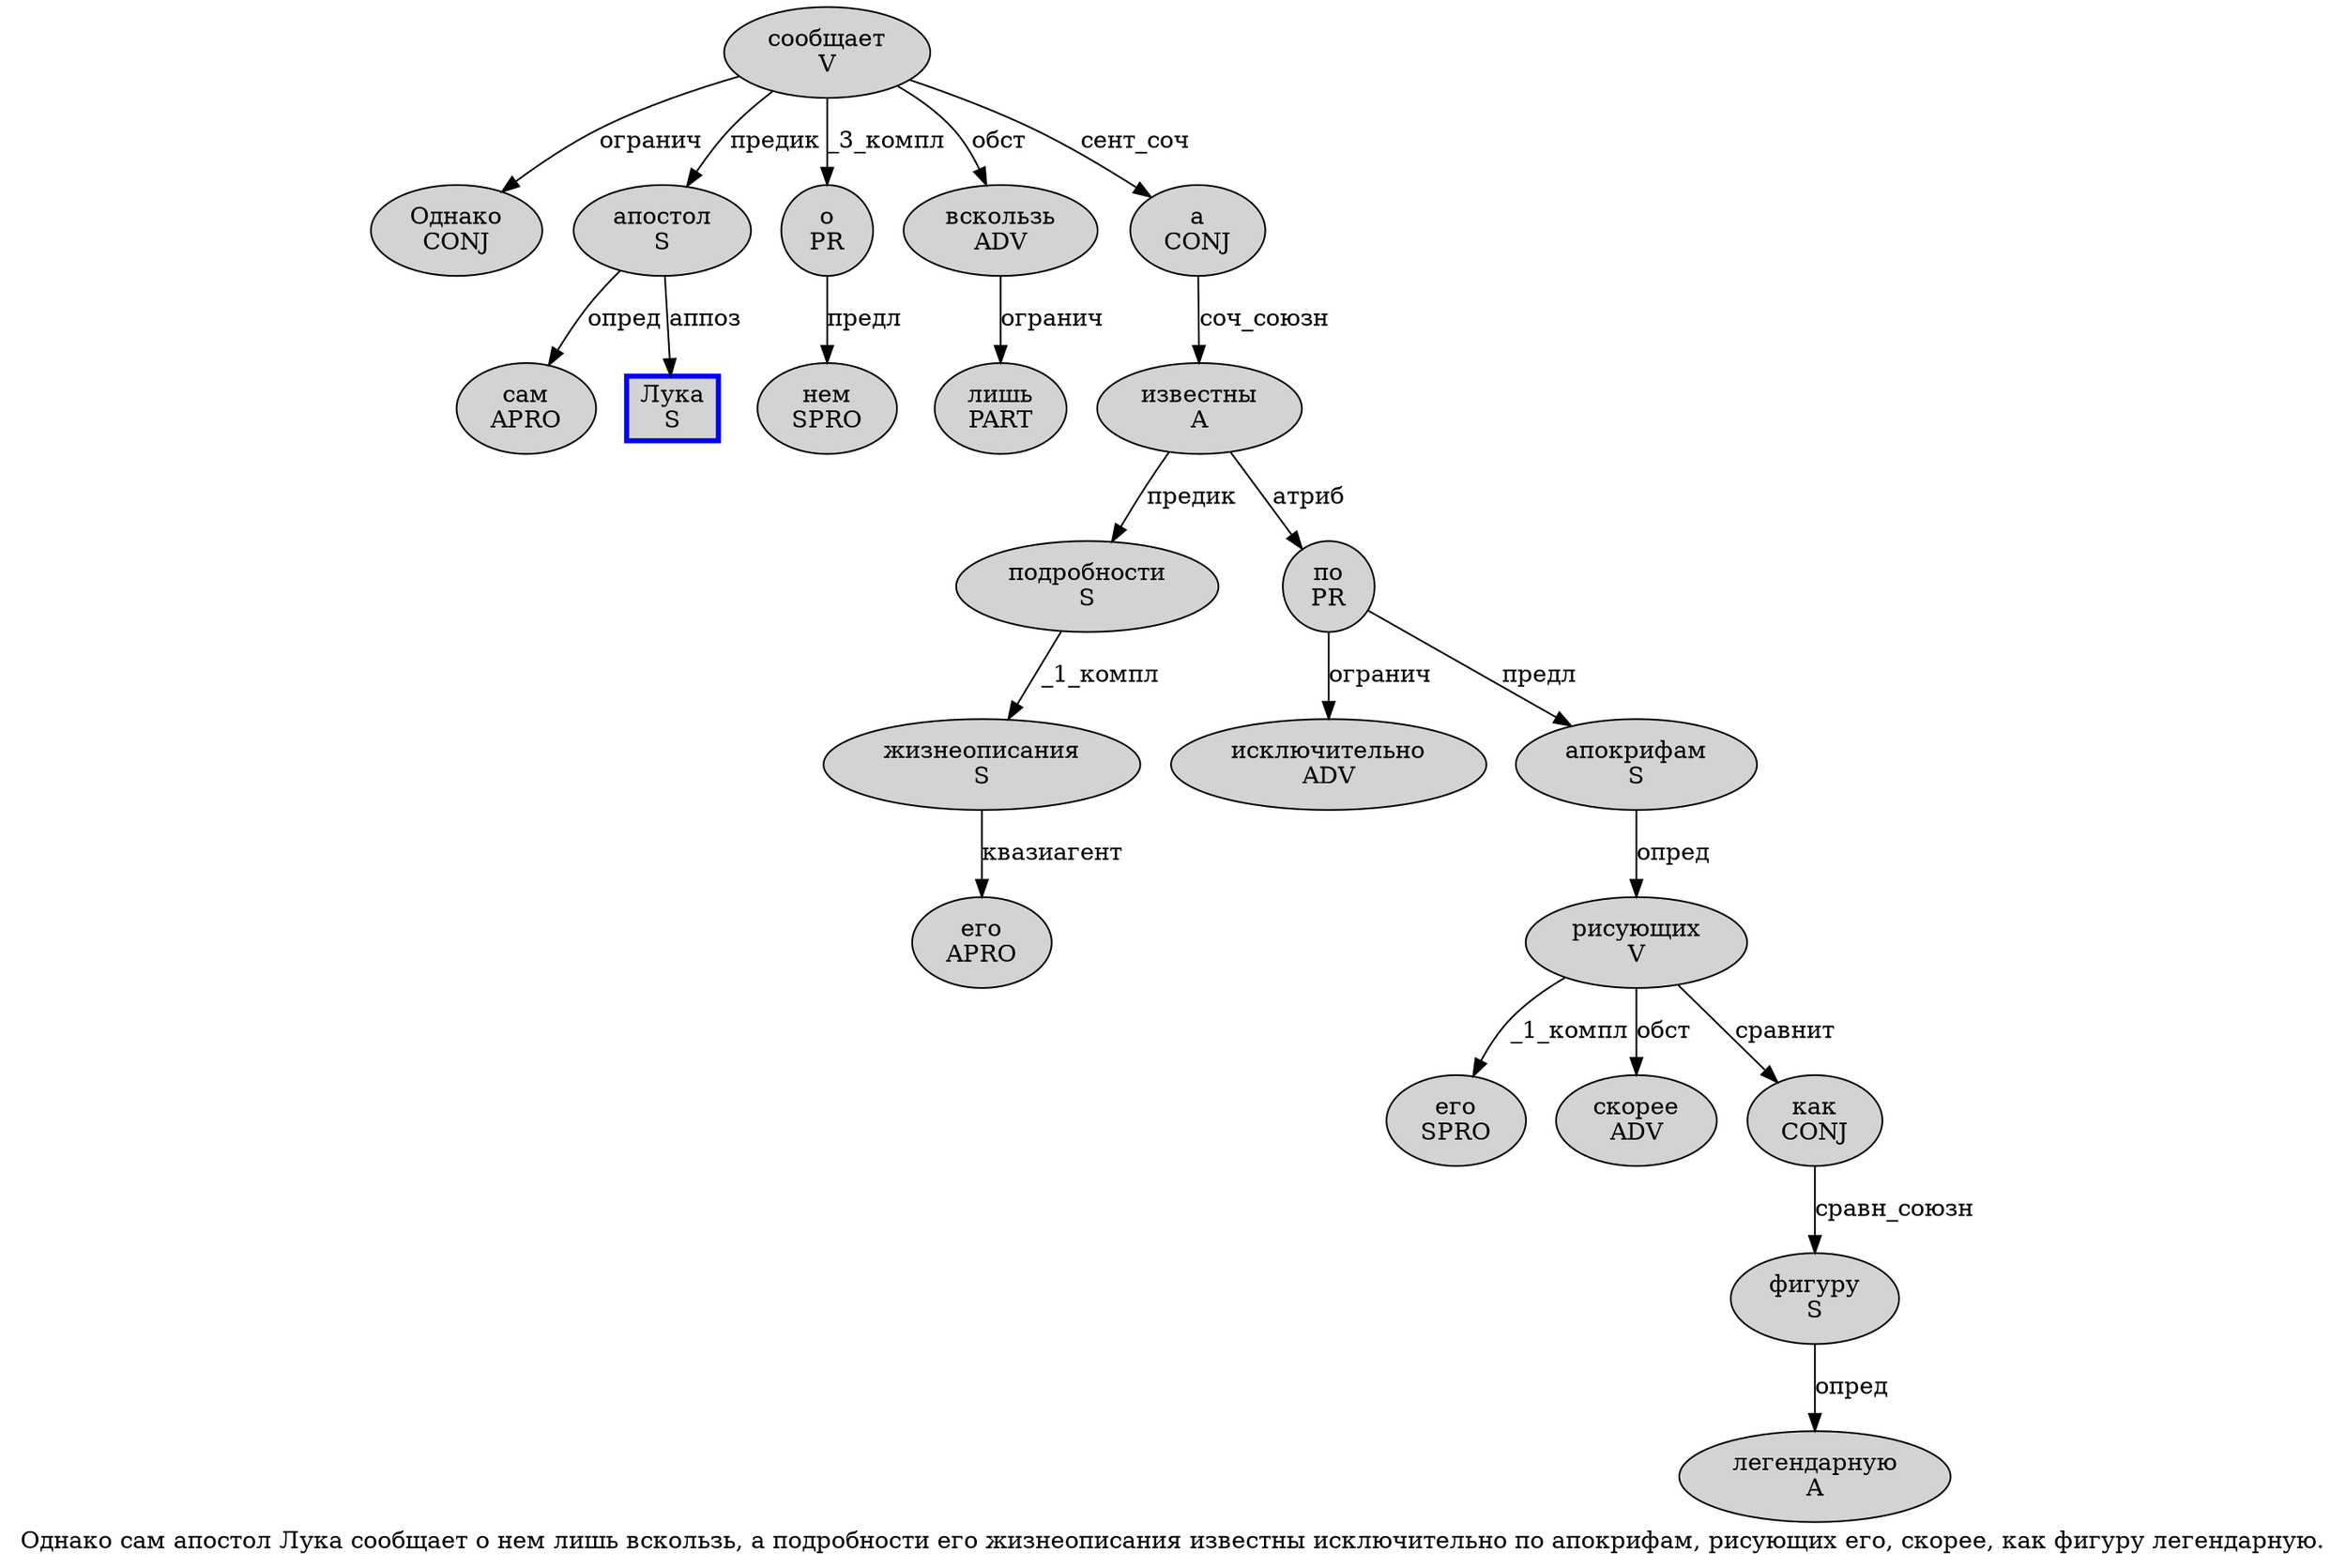 digraph SENTENCE_533 {
	graph [label="Однако сам апостол Лука сообщает о нем лишь вскользь, а подробности его жизнеописания известны исключительно по апокрифам, рисующих его, скорее, как фигуру легендарную."]
	node [style=filled]
		0 [label="Однако
CONJ" color="" fillcolor=lightgray penwidth=1 shape=ellipse]
		1 [label="сам
APRO" color="" fillcolor=lightgray penwidth=1 shape=ellipse]
		2 [label="апостол
S" color="" fillcolor=lightgray penwidth=1 shape=ellipse]
		3 [label="Лука
S" color=blue fillcolor=lightgray penwidth=3 shape=box]
		4 [label="сообщает
V" color="" fillcolor=lightgray penwidth=1 shape=ellipse]
		5 [label="о
PR" color="" fillcolor=lightgray penwidth=1 shape=ellipse]
		6 [label="нем
SPRO" color="" fillcolor=lightgray penwidth=1 shape=ellipse]
		7 [label="лишь
PART" color="" fillcolor=lightgray penwidth=1 shape=ellipse]
		8 [label="вскользь
ADV" color="" fillcolor=lightgray penwidth=1 shape=ellipse]
		10 [label="а
CONJ" color="" fillcolor=lightgray penwidth=1 shape=ellipse]
		11 [label="подробности
S" color="" fillcolor=lightgray penwidth=1 shape=ellipse]
		12 [label="его
APRO" color="" fillcolor=lightgray penwidth=1 shape=ellipse]
		13 [label="жизнеописания
S" color="" fillcolor=lightgray penwidth=1 shape=ellipse]
		14 [label="известны
A" color="" fillcolor=lightgray penwidth=1 shape=ellipse]
		15 [label="исключительно
ADV" color="" fillcolor=lightgray penwidth=1 shape=ellipse]
		16 [label="по
PR" color="" fillcolor=lightgray penwidth=1 shape=ellipse]
		17 [label="апокрифам
S" color="" fillcolor=lightgray penwidth=1 shape=ellipse]
		19 [label="рисующих
V" color="" fillcolor=lightgray penwidth=1 shape=ellipse]
		20 [label="его
SPRO" color="" fillcolor=lightgray penwidth=1 shape=ellipse]
		22 [label="скорее
ADV" color="" fillcolor=lightgray penwidth=1 shape=ellipse]
		24 [label="как
CONJ" color="" fillcolor=lightgray penwidth=1 shape=ellipse]
		25 [label="фигуру
S" color="" fillcolor=lightgray penwidth=1 shape=ellipse]
		26 [label="легендарную
A" color="" fillcolor=lightgray penwidth=1 shape=ellipse]
			16 -> 15 [label="огранич"]
			16 -> 17 [label="предл"]
			10 -> 14 [label="соч_союзн"]
			24 -> 25 [label="сравн_союзн"]
			17 -> 19 [label="опред"]
			8 -> 7 [label="огранич"]
			4 -> 0 [label="огранич"]
			4 -> 2 [label="предик"]
			4 -> 5 [label="_3_компл"]
			4 -> 8 [label="обст"]
			4 -> 10 [label="сент_соч"]
			13 -> 12 [label="квазиагент"]
			2 -> 1 [label="опред"]
			2 -> 3 [label="аппоз"]
			25 -> 26 [label="опред"]
			5 -> 6 [label="предл"]
			19 -> 20 [label="_1_компл"]
			19 -> 22 [label="обст"]
			19 -> 24 [label="сравнит"]
			11 -> 13 [label="_1_компл"]
			14 -> 11 [label="предик"]
			14 -> 16 [label="атриб"]
}